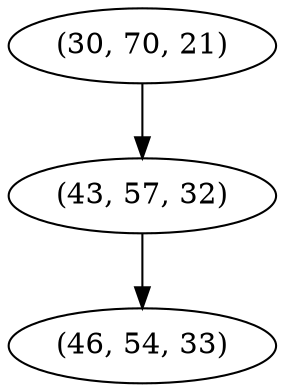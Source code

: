 digraph tree {
    "(30, 70, 21)";
    "(43, 57, 32)";
    "(46, 54, 33)";
    "(30, 70, 21)" -> "(43, 57, 32)";
    "(43, 57, 32)" -> "(46, 54, 33)";
}
